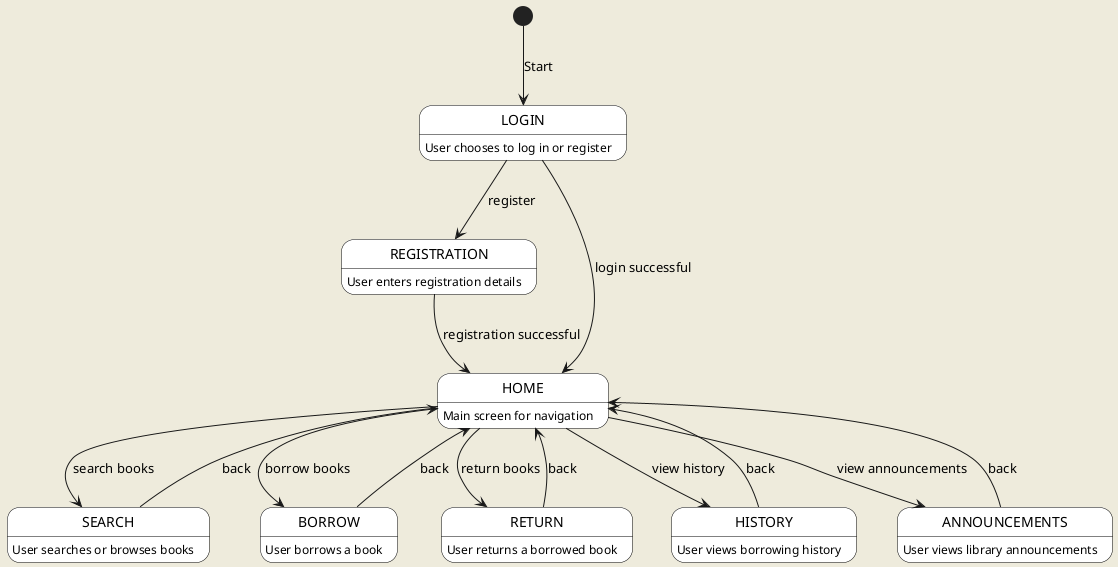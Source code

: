 @startuml
skinparam backgroundColor #EEEBDC
skinparam state {
  BackgroundColor White
  BorderColor Black
}

[*] --> LOGIN : Start

state LOGIN {
  LOGIN : User chooses to log in or register
}
state REGISTRATION {
  REGISTRATION : User enters registration details
}
state HOME {
  HOME : Main screen for navigation
}
state SEARCH {
  SEARCH : User searches or browses books
}
state BORROW {
  BORROW : User borrows a book
}
state RETURN {
  RETURN : User returns a borrowed book
}
state HISTORY {
  HISTORY : User views borrowing history
}
state ANNOUNCEMENTS {
  ANNOUNCEMENTS : User views library announcements
}

LOGIN --> REGISTRATION : register
LOGIN --> HOME : login successful
REGISTRATION --> HOME : registration successful
HOME --> SEARCH : search books
HOME --> BORROW : borrow books
HOME --> RETURN : return books
HOME --> HISTORY : view history
HOME --> ANNOUNCEMENTS : view announcements

SEARCH --> HOME : back
BORROW --> HOME : back
RETURN --> HOME : back
HISTORY --> HOME : back
ANNOUNCEMENTS --> HOME : back
@enduml